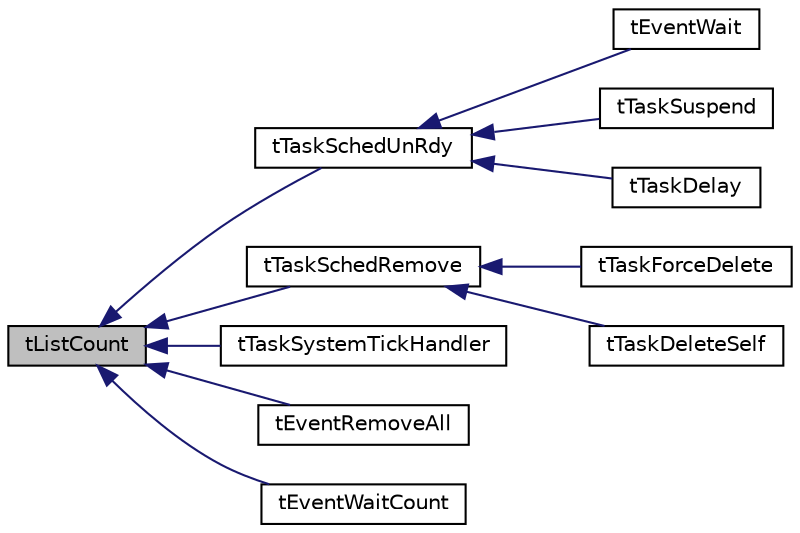 digraph "tListCount"
{
  edge [fontname="Helvetica",fontsize="10",labelfontname="Helvetica",labelfontsize="10"];
  node [fontname="Helvetica",fontsize="10",shape=record];
  rankdir="LR";
  Node16 [label="tListCount",height=0.2,width=0.4,color="black", fillcolor="grey75", style="filled", fontcolor="black"];
  Node16 -> Node17 [dir="back",color="midnightblue",fontsize="10",style="solid",fontname="Helvetica"];
  Node17 [label="tTaskSchedUnRdy",height=0.2,width=0.4,color="black", fillcolor="white", style="filled",URL="$tiny_o_s_8h.html#a6f3aa47609478099b79d1520a9baf9b3",tooltip="将任务从就绪列表中移除 "];
  Node17 -> Node18 [dir="back",color="midnightblue",fontsize="10",style="solid",fontname="Helvetica"];
  Node18 [label="tEventWait",height=0.2,width=0.4,color="black", fillcolor="white", style="filled",URL="$t_event_8h.html#a0bbda829b0d83072138caad66f98899a"];
  Node17 -> Node19 [dir="back",color="midnightblue",fontsize="10",style="solid",fontname="Helvetica"];
  Node19 [label="tTaskSuspend",height=0.2,width=0.4,color="black", fillcolor="white", style="filled",URL="$t_task_8h.html#a9b1df557da8292af30d6ff42b48e0755"];
  Node17 -> Node20 [dir="back",color="midnightblue",fontsize="10",style="solid",fontname="Helvetica"];
  Node20 [label="tTaskDelay",height=0.2,width=0.4,color="black", fillcolor="white", style="filled",URL="$t_time_8c.html#a7851f5bca32151d048fdf5a76e957673",tooltip="tinyOS的延时实现 "];
  Node16 -> Node21 [dir="back",color="midnightblue",fontsize="10",style="solid",fontname="Helvetica"];
  Node21 [label="tTaskSchedRemove",height=0.2,width=0.4,color="black", fillcolor="white", style="filled",URL="$tiny_o_s_8h.html#ae85f17694aea45697d37b787702822ad",tooltip="将任务从就绪列表中移除 "];
  Node21 -> Node22 [dir="back",color="midnightblue",fontsize="10",style="solid",fontname="Helvetica"];
  Node22 [label="tTaskForceDelete",height=0.2,width=0.4,color="black", fillcolor="white", style="filled",URL="$t_task_8h.html#ad4f55f0276a954401641c0972f0020e3"];
  Node21 -> Node23 [dir="back",color="midnightblue",fontsize="10",style="solid",fontname="Helvetica"];
  Node23 [label="tTaskDeleteSelf",height=0.2,width=0.4,color="black", fillcolor="white", style="filled",URL="$t_task_8h.html#a7e75a9fc2e7d9ca0bf62d519db50de00"];
  Node16 -> Node24 [dir="back",color="midnightblue",fontsize="10",style="solid",fontname="Helvetica"];
  Node24 [label="tTaskSystemTickHandler",height=0.2,width=0.4,color="black", fillcolor="white", style="filled",URL="$tiny_o_s_8h.html#a9141328add126e3c2659b2df4b969d3c",tooltip="系统时钟节拍处理 "];
  Node16 -> Node25 [dir="back",color="midnightblue",fontsize="10",style="solid",fontname="Helvetica"];
  Node25 [label="tEventRemoveAll",height=0.2,width=0.4,color="black", fillcolor="white", style="filled",URL="$t_event_8h.html#ace850c06cc2fc2f07296e1eb4552030a"];
  Node16 -> Node26 [dir="back",color="midnightblue",fontsize="10",style="solid",fontname="Helvetica"];
  Node26 [label="tEventWaitCount",height=0.2,width=0.4,color="black", fillcolor="white", style="filled",URL="$t_event_8h.html#a312cd12071f2d18172b4020079af49a2"];
}

